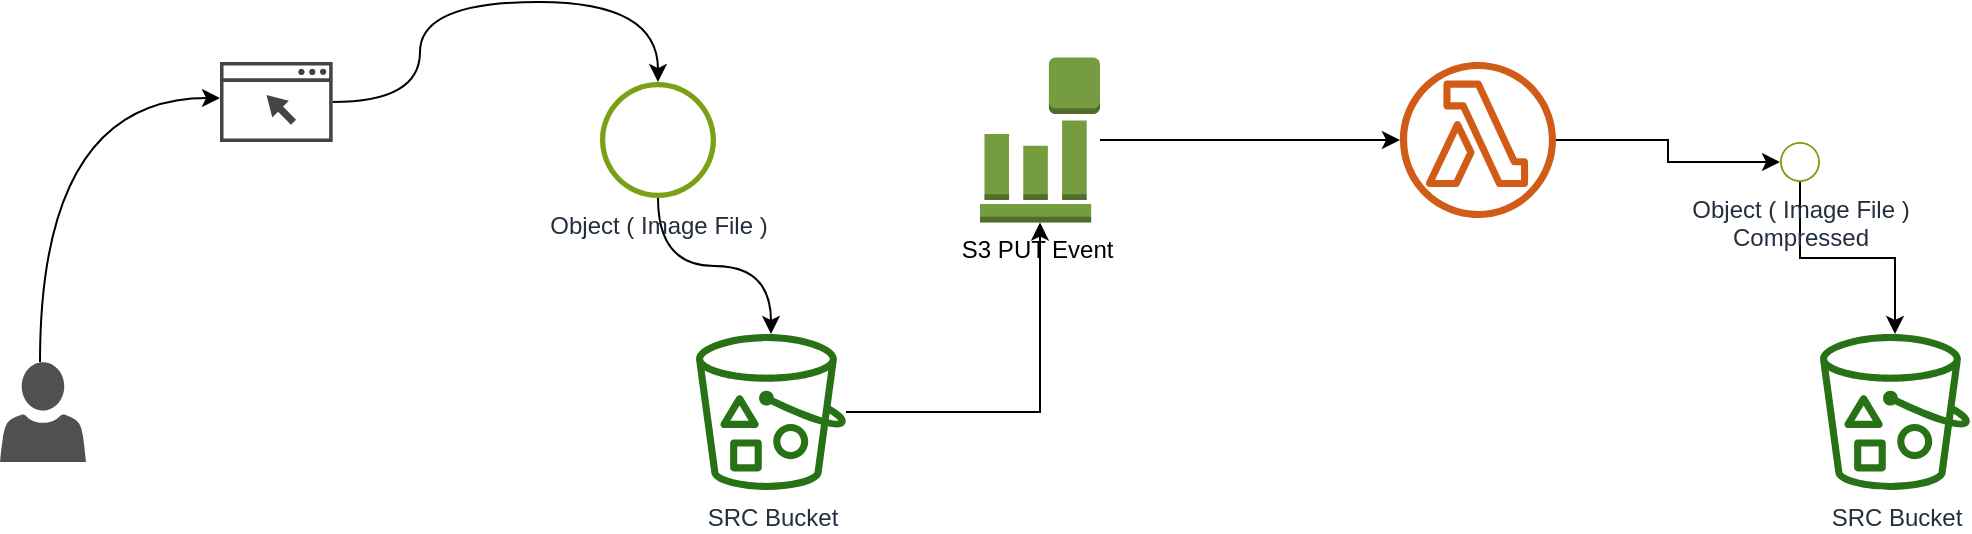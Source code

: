 <mxfile version="22.1.15" type="device">
  <diagram name="Page-1" id="HL5CZwhXDHboLwVlMWie">
    <mxGraphModel dx="1322" dy="894" grid="0" gridSize="10" guides="1" tooltips="1" connect="1" arrows="1" fold="1" page="1" pageScale="1" pageWidth="1169" pageHeight="827" math="0" shadow="0">
      <root>
        <mxCell id="0" />
        <mxCell id="1" parent="0" />
        <mxCell id="3jSWP2mDNv_P5NQxNVJ7-17" value="" style="group" parent="1" vertex="1" connectable="0">
          <mxGeometry x="50" y="110" width="423" height="244" as="geometry" />
        </mxCell>
        <mxCell id="3jSWP2mDNv_P5NQxNVJ7-1" value="SRC Bucket" style="outlineConnect=0;fontColor=#232F3E;gradientColor=none;fillColor=#277116;strokeColor=none;dashed=0;verticalLabelPosition=bottom;verticalAlign=top;align=center;html=1;fontSize=12;fontStyle=0;aspect=fixed;pointerEvents=1;shape=mxgraph.aws4.bucket_with_objects;" parent="3jSWP2mDNv_P5NQxNVJ7-17" vertex="1">
          <mxGeometry x="348" y="166" width="75" height="78" as="geometry" />
        </mxCell>
        <mxCell id="3jSWP2mDNv_P5NQxNVJ7-2" value="" style="sketch=0;pointerEvents=1;shadow=0;dashed=0;html=1;strokeColor=none;fillColor=#434445;aspect=fixed;labelPosition=center;verticalLabelPosition=bottom;verticalAlign=top;align=center;outlineConnect=0;shape=mxgraph.vvd.web_browser;" parent="3jSWP2mDNv_P5NQxNVJ7-17" vertex="1">
          <mxGeometry x="110" y="30" width="56.34" height="40" as="geometry" />
        </mxCell>
        <mxCell id="3jSWP2mDNv_P5NQxNVJ7-4" style="edgeStyle=orthogonalEdgeStyle;rounded=0;orthogonalLoop=1;jettySize=auto;html=1;curved=1;" parent="3jSWP2mDNv_P5NQxNVJ7-17" source="3jSWP2mDNv_P5NQxNVJ7-3" target="3jSWP2mDNv_P5NQxNVJ7-2" edge="1">
          <mxGeometry relative="1" as="geometry">
            <Array as="points">
              <mxPoint x="20" y="48" />
            </Array>
          </mxGeometry>
        </mxCell>
        <mxCell id="3jSWP2mDNv_P5NQxNVJ7-3" value="" style="pointerEvents=1;shadow=0;dashed=0;html=1;strokeColor=none;labelPosition=center;verticalLabelPosition=bottom;verticalAlign=top;align=center;fillColor=#505050;shape=mxgraph.mscae.intune.account_portal" parent="3jSWP2mDNv_P5NQxNVJ7-17" vertex="1">
          <mxGeometry y="180" width="43" height="50" as="geometry" />
        </mxCell>
        <mxCell id="3jSWP2mDNv_P5NQxNVJ7-7" style="edgeStyle=orthogonalEdgeStyle;rounded=0;orthogonalLoop=1;jettySize=auto;html=1;curved=1;" parent="3jSWP2mDNv_P5NQxNVJ7-17" source="3jSWP2mDNv_P5NQxNVJ7-5" target="3jSWP2mDNv_P5NQxNVJ7-1" edge="1">
          <mxGeometry relative="1" as="geometry" />
        </mxCell>
        <mxCell id="3jSWP2mDNv_P5NQxNVJ7-5" value="Object ( Image File )" style="sketch=0;outlineConnect=0;fontColor=#232F3E;gradientColor=none;fillColor=#7AA116;strokeColor=none;dashed=0;verticalLabelPosition=bottom;verticalAlign=top;align=center;html=1;fontSize=12;fontStyle=0;aspect=fixed;pointerEvents=1;shape=mxgraph.aws4.object;" parent="3jSWP2mDNv_P5NQxNVJ7-17" vertex="1">
          <mxGeometry x="300" y="40" width="58" height="58" as="geometry" />
        </mxCell>
        <mxCell id="3jSWP2mDNv_P5NQxNVJ7-6" style="edgeStyle=orthogonalEdgeStyle;rounded=0;orthogonalLoop=1;jettySize=auto;html=1;curved=1;" parent="3jSWP2mDNv_P5NQxNVJ7-17" source="3jSWP2mDNv_P5NQxNVJ7-2" target="3jSWP2mDNv_P5NQxNVJ7-5" edge="1">
          <mxGeometry relative="1" as="geometry">
            <Array as="points">
              <mxPoint x="210" y="50" />
              <mxPoint x="210" />
              <mxPoint x="329" />
            </Array>
          </mxGeometry>
        </mxCell>
        <mxCell id="3jSWP2mDNv_P5NQxNVJ7-18" value="" style="group" parent="1" vertex="1" connectable="0">
          <mxGeometry x="540" y="137.75" width="495" height="216.25" as="geometry" />
        </mxCell>
        <mxCell id="3jSWP2mDNv_P5NQxNVJ7-8" value="S3 PUT Event&amp;nbsp;" style="outlineConnect=0;dashed=0;verticalLabelPosition=bottom;verticalAlign=top;align=center;html=1;shape=mxgraph.aws3.event_event_based;fillColor=#759C3E;gradientColor=none;" parent="3jSWP2mDNv_P5NQxNVJ7-18" vertex="1">
          <mxGeometry width="60" height="82.5" as="geometry" />
        </mxCell>
        <mxCell id="3jSWP2mDNv_P5NQxNVJ7-10" value="" style="outlineConnect=0;fontColor=#232F3E;gradientColor=none;fillColor=#D05C17;strokeColor=none;dashed=0;verticalLabelPosition=bottom;verticalAlign=top;align=center;html=1;fontSize=12;fontStyle=0;aspect=fixed;pointerEvents=1;shape=mxgraph.aws4.lambda_function;" parent="3jSWP2mDNv_P5NQxNVJ7-18" vertex="1">
          <mxGeometry x="210" y="2.25" width="78" height="78" as="geometry" />
        </mxCell>
        <mxCell id="3jSWP2mDNv_P5NQxNVJ7-11" style="edgeStyle=orthogonalEdgeStyle;rounded=0;orthogonalLoop=1;jettySize=auto;html=1;" parent="3jSWP2mDNv_P5NQxNVJ7-18" source="3jSWP2mDNv_P5NQxNVJ7-8" target="3jSWP2mDNv_P5NQxNVJ7-10" edge="1">
          <mxGeometry relative="1" as="geometry" />
        </mxCell>
        <mxCell id="3jSWP2mDNv_P5NQxNVJ7-12" value="SRC Bucket" style="outlineConnect=0;fontColor=#232F3E;gradientColor=none;fillColor=#277116;strokeColor=none;dashed=0;verticalLabelPosition=bottom;verticalAlign=top;align=center;html=1;fontSize=12;fontStyle=0;aspect=fixed;pointerEvents=1;shape=mxgraph.aws4.bucket_with_objects;" parent="3jSWP2mDNv_P5NQxNVJ7-18" vertex="1">
          <mxGeometry x="420" y="138.25" width="75" height="78" as="geometry" />
        </mxCell>
        <mxCell id="3jSWP2mDNv_P5NQxNVJ7-16" style="edgeStyle=orthogonalEdgeStyle;rounded=0;orthogonalLoop=1;jettySize=auto;html=1;" parent="3jSWP2mDNv_P5NQxNVJ7-18" source="3jSWP2mDNv_P5NQxNVJ7-14" target="3jSWP2mDNv_P5NQxNVJ7-12" edge="1">
          <mxGeometry relative="1" as="geometry" />
        </mxCell>
        <mxCell id="3jSWP2mDNv_P5NQxNVJ7-14" value="Object ( Image File )&lt;br&gt;Compressed" style="sketch=0;outlineConnect=0;fontColor=#232F3E;gradientColor=none;fillColor=#7AA116;strokeColor=none;dashed=0;verticalLabelPosition=bottom;verticalAlign=top;align=center;html=1;fontSize=12;fontStyle=0;aspect=fixed;pointerEvents=1;shape=mxgraph.aws4.object;" parent="3jSWP2mDNv_P5NQxNVJ7-18" vertex="1">
          <mxGeometry x="400" y="42.25" width="20" height="20" as="geometry" />
        </mxCell>
        <mxCell id="3jSWP2mDNv_P5NQxNVJ7-15" style="edgeStyle=orthogonalEdgeStyle;rounded=0;orthogonalLoop=1;jettySize=auto;html=1;" parent="3jSWP2mDNv_P5NQxNVJ7-18" source="3jSWP2mDNv_P5NQxNVJ7-10" target="3jSWP2mDNv_P5NQxNVJ7-14" edge="1">
          <mxGeometry relative="1" as="geometry" />
        </mxCell>
        <mxCell id="3jSWP2mDNv_P5NQxNVJ7-9" style="edgeStyle=orthogonalEdgeStyle;rounded=0;orthogonalLoop=1;jettySize=auto;html=1;" parent="1" source="3jSWP2mDNv_P5NQxNVJ7-1" target="3jSWP2mDNv_P5NQxNVJ7-8" edge="1">
          <mxGeometry relative="1" as="geometry" />
        </mxCell>
      </root>
    </mxGraphModel>
  </diagram>
</mxfile>
